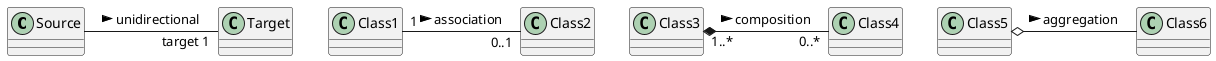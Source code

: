 @startuml

Source - "target 1" Target : unidirectional >


Class1 "1" - "0..1" Class2 : association >
Class3 "1..*" *- "0..*" Class4 : composition >
Class5 o- Class6 : aggregation >


@enduml
